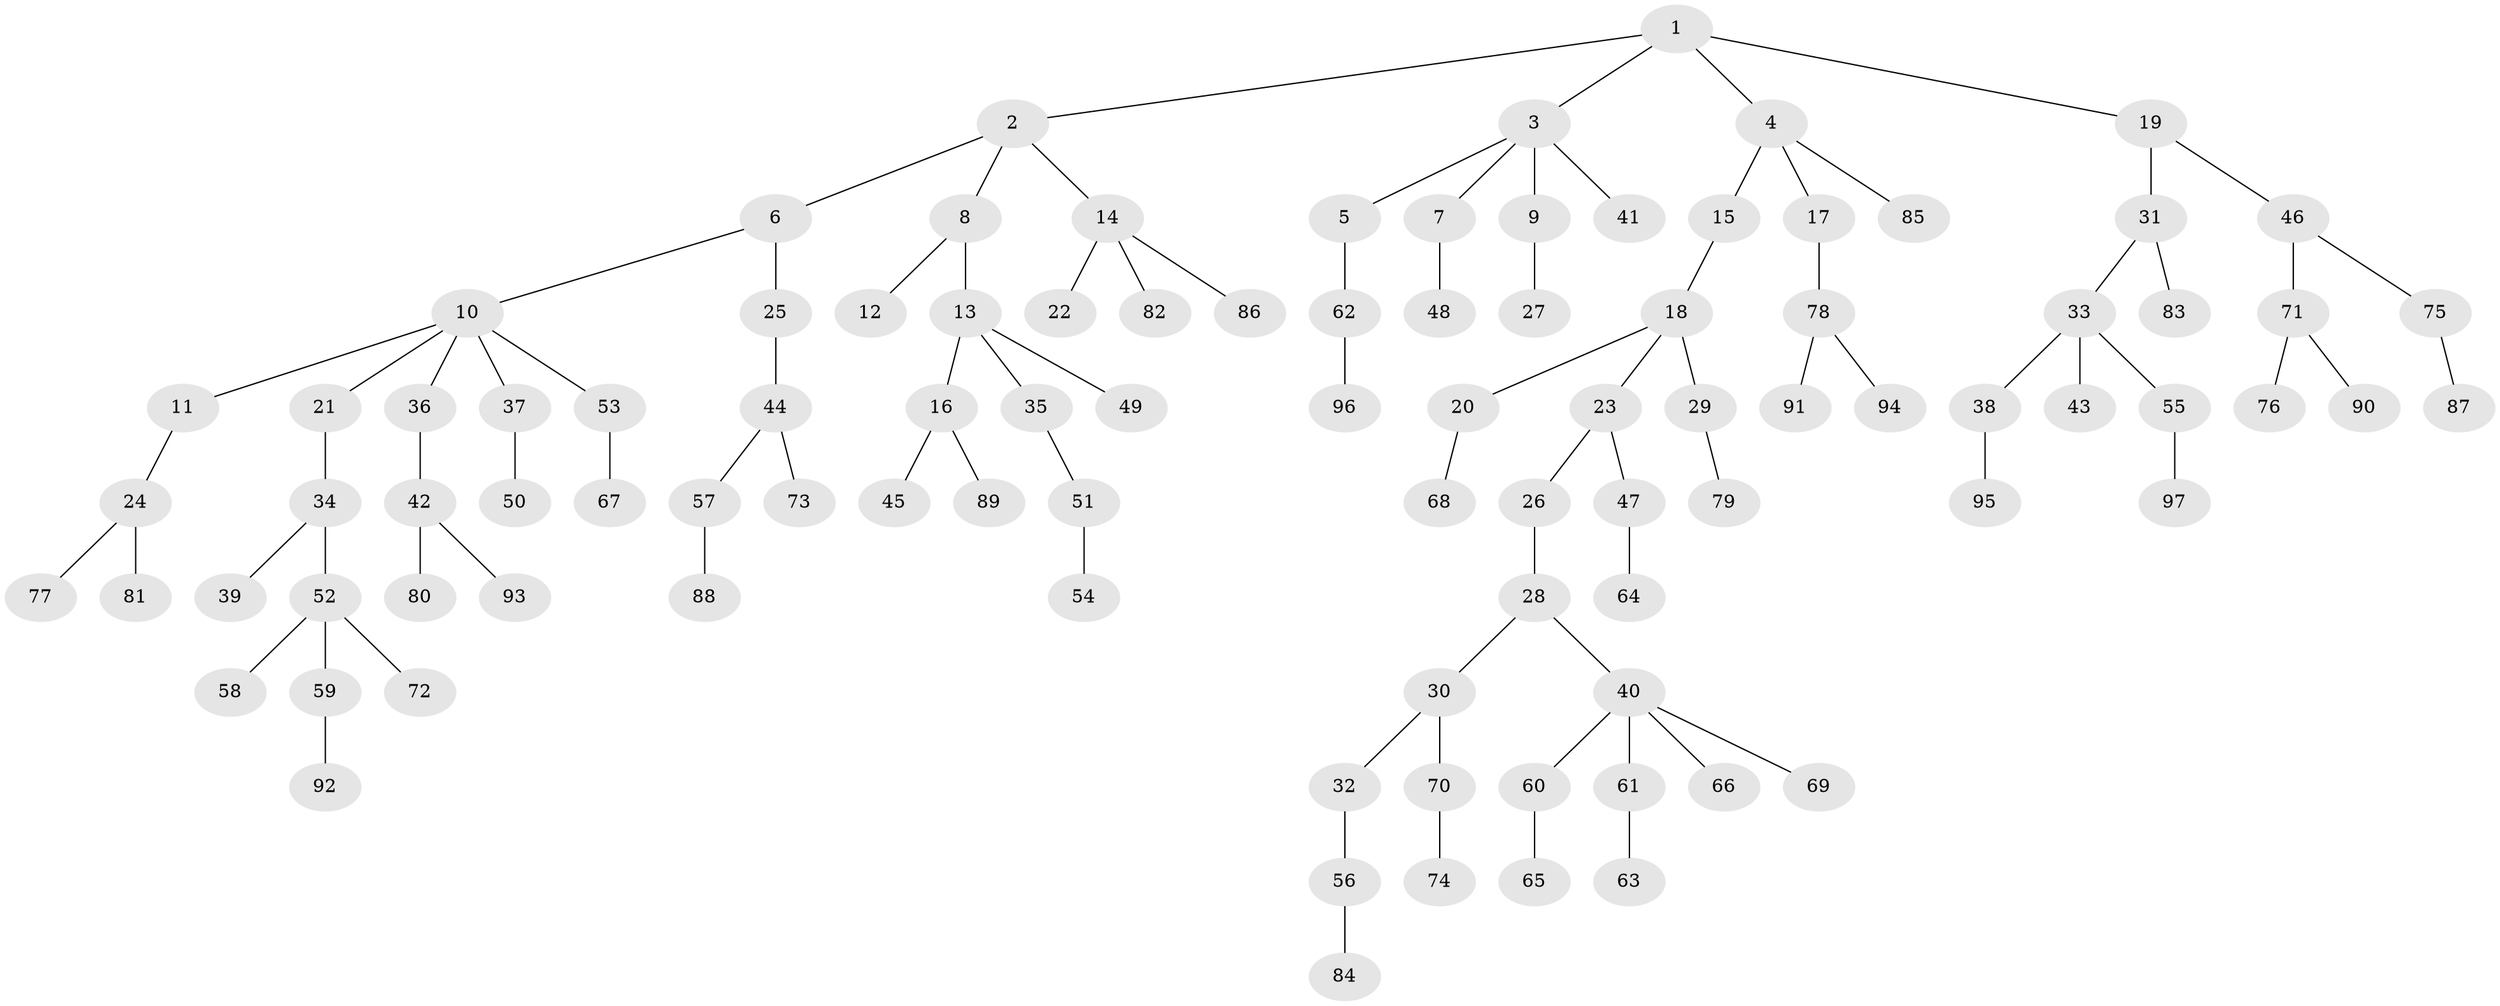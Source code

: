 // original degree distribution, {4: 0.08029197080291971, 5: 0.043795620437956206, 6: 0.0072992700729927005, 1: 0.5036496350364964, 3: 0.13138686131386862, 2: 0.22627737226277372, 7: 0.0072992700729927005}
// Generated by graph-tools (version 1.1) at 2025/51/03/04/25 22:51:27]
// undirected, 97 vertices, 96 edges
graph export_dot {
  node [color=gray90,style=filled];
  1;
  2;
  3;
  4;
  5;
  6;
  7;
  8;
  9;
  10;
  11;
  12;
  13;
  14;
  15;
  16;
  17;
  18;
  19;
  20;
  21;
  22;
  23;
  24;
  25;
  26;
  27;
  28;
  29;
  30;
  31;
  32;
  33;
  34;
  35;
  36;
  37;
  38;
  39;
  40;
  41;
  42;
  43;
  44;
  45;
  46;
  47;
  48;
  49;
  50;
  51;
  52;
  53;
  54;
  55;
  56;
  57;
  58;
  59;
  60;
  61;
  62;
  63;
  64;
  65;
  66;
  67;
  68;
  69;
  70;
  71;
  72;
  73;
  74;
  75;
  76;
  77;
  78;
  79;
  80;
  81;
  82;
  83;
  84;
  85;
  86;
  87;
  88;
  89;
  90;
  91;
  92;
  93;
  94;
  95;
  96;
  97;
  1 -- 2 [weight=1.0];
  1 -- 3 [weight=1.0];
  1 -- 4 [weight=1.0];
  1 -- 19 [weight=1.0];
  2 -- 6 [weight=1.0];
  2 -- 8 [weight=1.0];
  2 -- 14 [weight=1.0];
  3 -- 5 [weight=1.0];
  3 -- 7 [weight=1.0];
  3 -- 9 [weight=1.0];
  3 -- 41 [weight=1.0];
  4 -- 15 [weight=1.0];
  4 -- 17 [weight=1.0];
  4 -- 85 [weight=1.0];
  5 -- 62 [weight=1.0];
  6 -- 10 [weight=1.0];
  6 -- 25 [weight=1.0];
  7 -- 48 [weight=1.0];
  8 -- 12 [weight=1.0];
  8 -- 13 [weight=1.0];
  9 -- 27 [weight=1.0];
  10 -- 11 [weight=1.0];
  10 -- 21 [weight=1.0];
  10 -- 36 [weight=1.0];
  10 -- 37 [weight=1.0];
  10 -- 53 [weight=1.0];
  11 -- 24 [weight=1.0];
  13 -- 16 [weight=1.0];
  13 -- 35 [weight=1.0];
  13 -- 49 [weight=1.0];
  14 -- 22 [weight=1.0];
  14 -- 82 [weight=1.0];
  14 -- 86 [weight=1.0];
  15 -- 18 [weight=1.0];
  16 -- 45 [weight=1.0];
  16 -- 89 [weight=1.0];
  17 -- 78 [weight=1.0];
  18 -- 20 [weight=1.0];
  18 -- 23 [weight=1.0];
  18 -- 29 [weight=1.0];
  19 -- 31 [weight=1.0];
  19 -- 46 [weight=1.0];
  20 -- 68 [weight=1.0];
  21 -- 34 [weight=1.0];
  23 -- 26 [weight=1.0];
  23 -- 47 [weight=1.0];
  24 -- 77 [weight=1.0];
  24 -- 81 [weight=1.0];
  25 -- 44 [weight=1.0];
  26 -- 28 [weight=1.0];
  28 -- 30 [weight=1.0];
  28 -- 40 [weight=1.0];
  29 -- 79 [weight=1.0];
  30 -- 32 [weight=1.0];
  30 -- 70 [weight=1.0];
  31 -- 33 [weight=1.0];
  31 -- 83 [weight=1.0];
  32 -- 56 [weight=1.0];
  33 -- 38 [weight=1.0];
  33 -- 43 [weight=1.0];
  33 -- 55 [weight=1.0];
  34 -- 39 [weight=1.0];
  34 -- 52 [weight=1.0];
  35 -- 51 [weight=1.0];
  36 -- 42 [weight=1.0];
  37 -- 50 [weight=1.0];
  38 -- 95 [weight=1.0];
  40 -- 60 [weight=1.0];
  40 -- 61 [weight=1.0];
  40 -- 66 [weight=1.0];
  40 -- 69 [weight=1.0];
  42 -- 80 [weight=1.0];
  42 -- 93 [weight=1.0];
  44 -- 57 [weight=1.0];
  44 -- 73 [weight=1.0];
  46 -- 71 [weight=1.0];
  46 -- 75 [weight=1.0];
  47 -- 64 [weight=1.0];
  51 -- 54 [weight=1.0];
  52 -- 58 [weight=1.0];
  52 -- 59 [weight=1.0];
  52 -- 72 [weight=1.0];
  53 -- 67 [weight=1.0];
  55 -- 97 [weight=1.0];
  56 -- 84 [weight=1.0];
  57 -- 88 [weight=1.0];
  59 -- 92 [weight=1.0];
  60 -- 65 [weight=1.0];
  61 -- 63 [weight=1.0];
  62 -- 96 [weight=1.0];
  70 -- 74 [weight=1.0];
  71 -- 76 [weight=1.0];
  71 -- 90 [weight=1.0];
  75 -- 87 [weight=1.0];
  78 -- 91 [weight=1.0];
  78 -- 94 [weight=1.0];
}
